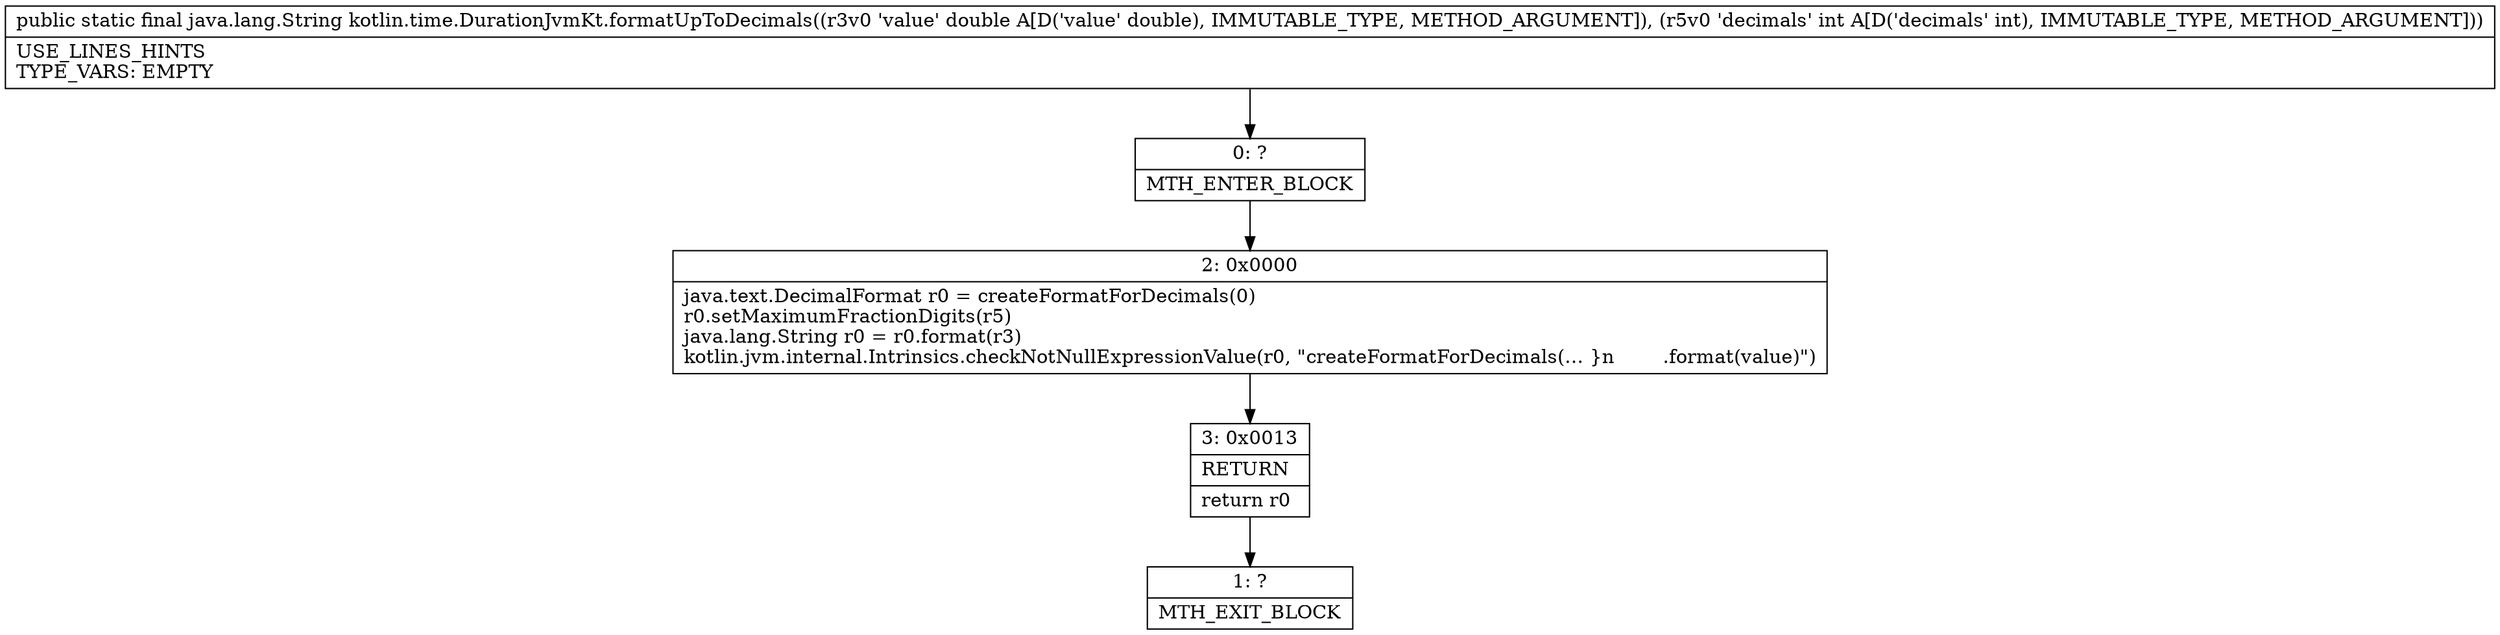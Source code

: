 digraph "CFG forkotlin.time.DurationJvmKt.formatUpToDecimals(DI)Ljava\/lang\/String;" {
Node_0 [shape=record,label="{0\:\ ?|MTH_ENTER_BLOCK\l}"];
Node_2 [shape=record,label="{2\:\ 0x0000|java.text.DecimalFormat r0 = createFormatForDecimals(0)\lr0.setMaximumFractionDigits(r5)\ljava.lang.String r0 = r0.format(r3)\lkotlin.jvm.internal.Intrinsics.checkNotNullExpressionValue(r0, \"createFormatForDecimals(… \}n        .format(value)\")\l}"];
Node_3 [shape=record,label="{3\:\ 0x0013|RETURN\l|return r0\l}"];
Node_1 [shape=record,label="{1\:\ ?|MTH_EXIT_BLOCK\l}"];
MethodNode[shape=record,label="{public static final java.lang.String kotlin.time.DurationJvmKt.formatUpToDecimals((r3v0 'value' double A[D('value' double), IMMUTABLE_TYPE, METHOD_ARGUMENT]), (r5v0 'decimals' int A[D('decimals' int), IMMUTABLE_TYPE, METHOD_ARGUMENT]))  | USE_LINES_HINTS\lTYPE_VARS: EMPTY\l}"];
MethodNode -> Node_0;Node_0 -> Node_2;
Node_2 -> Node_3;
Node_3 -> Node_1;
}

